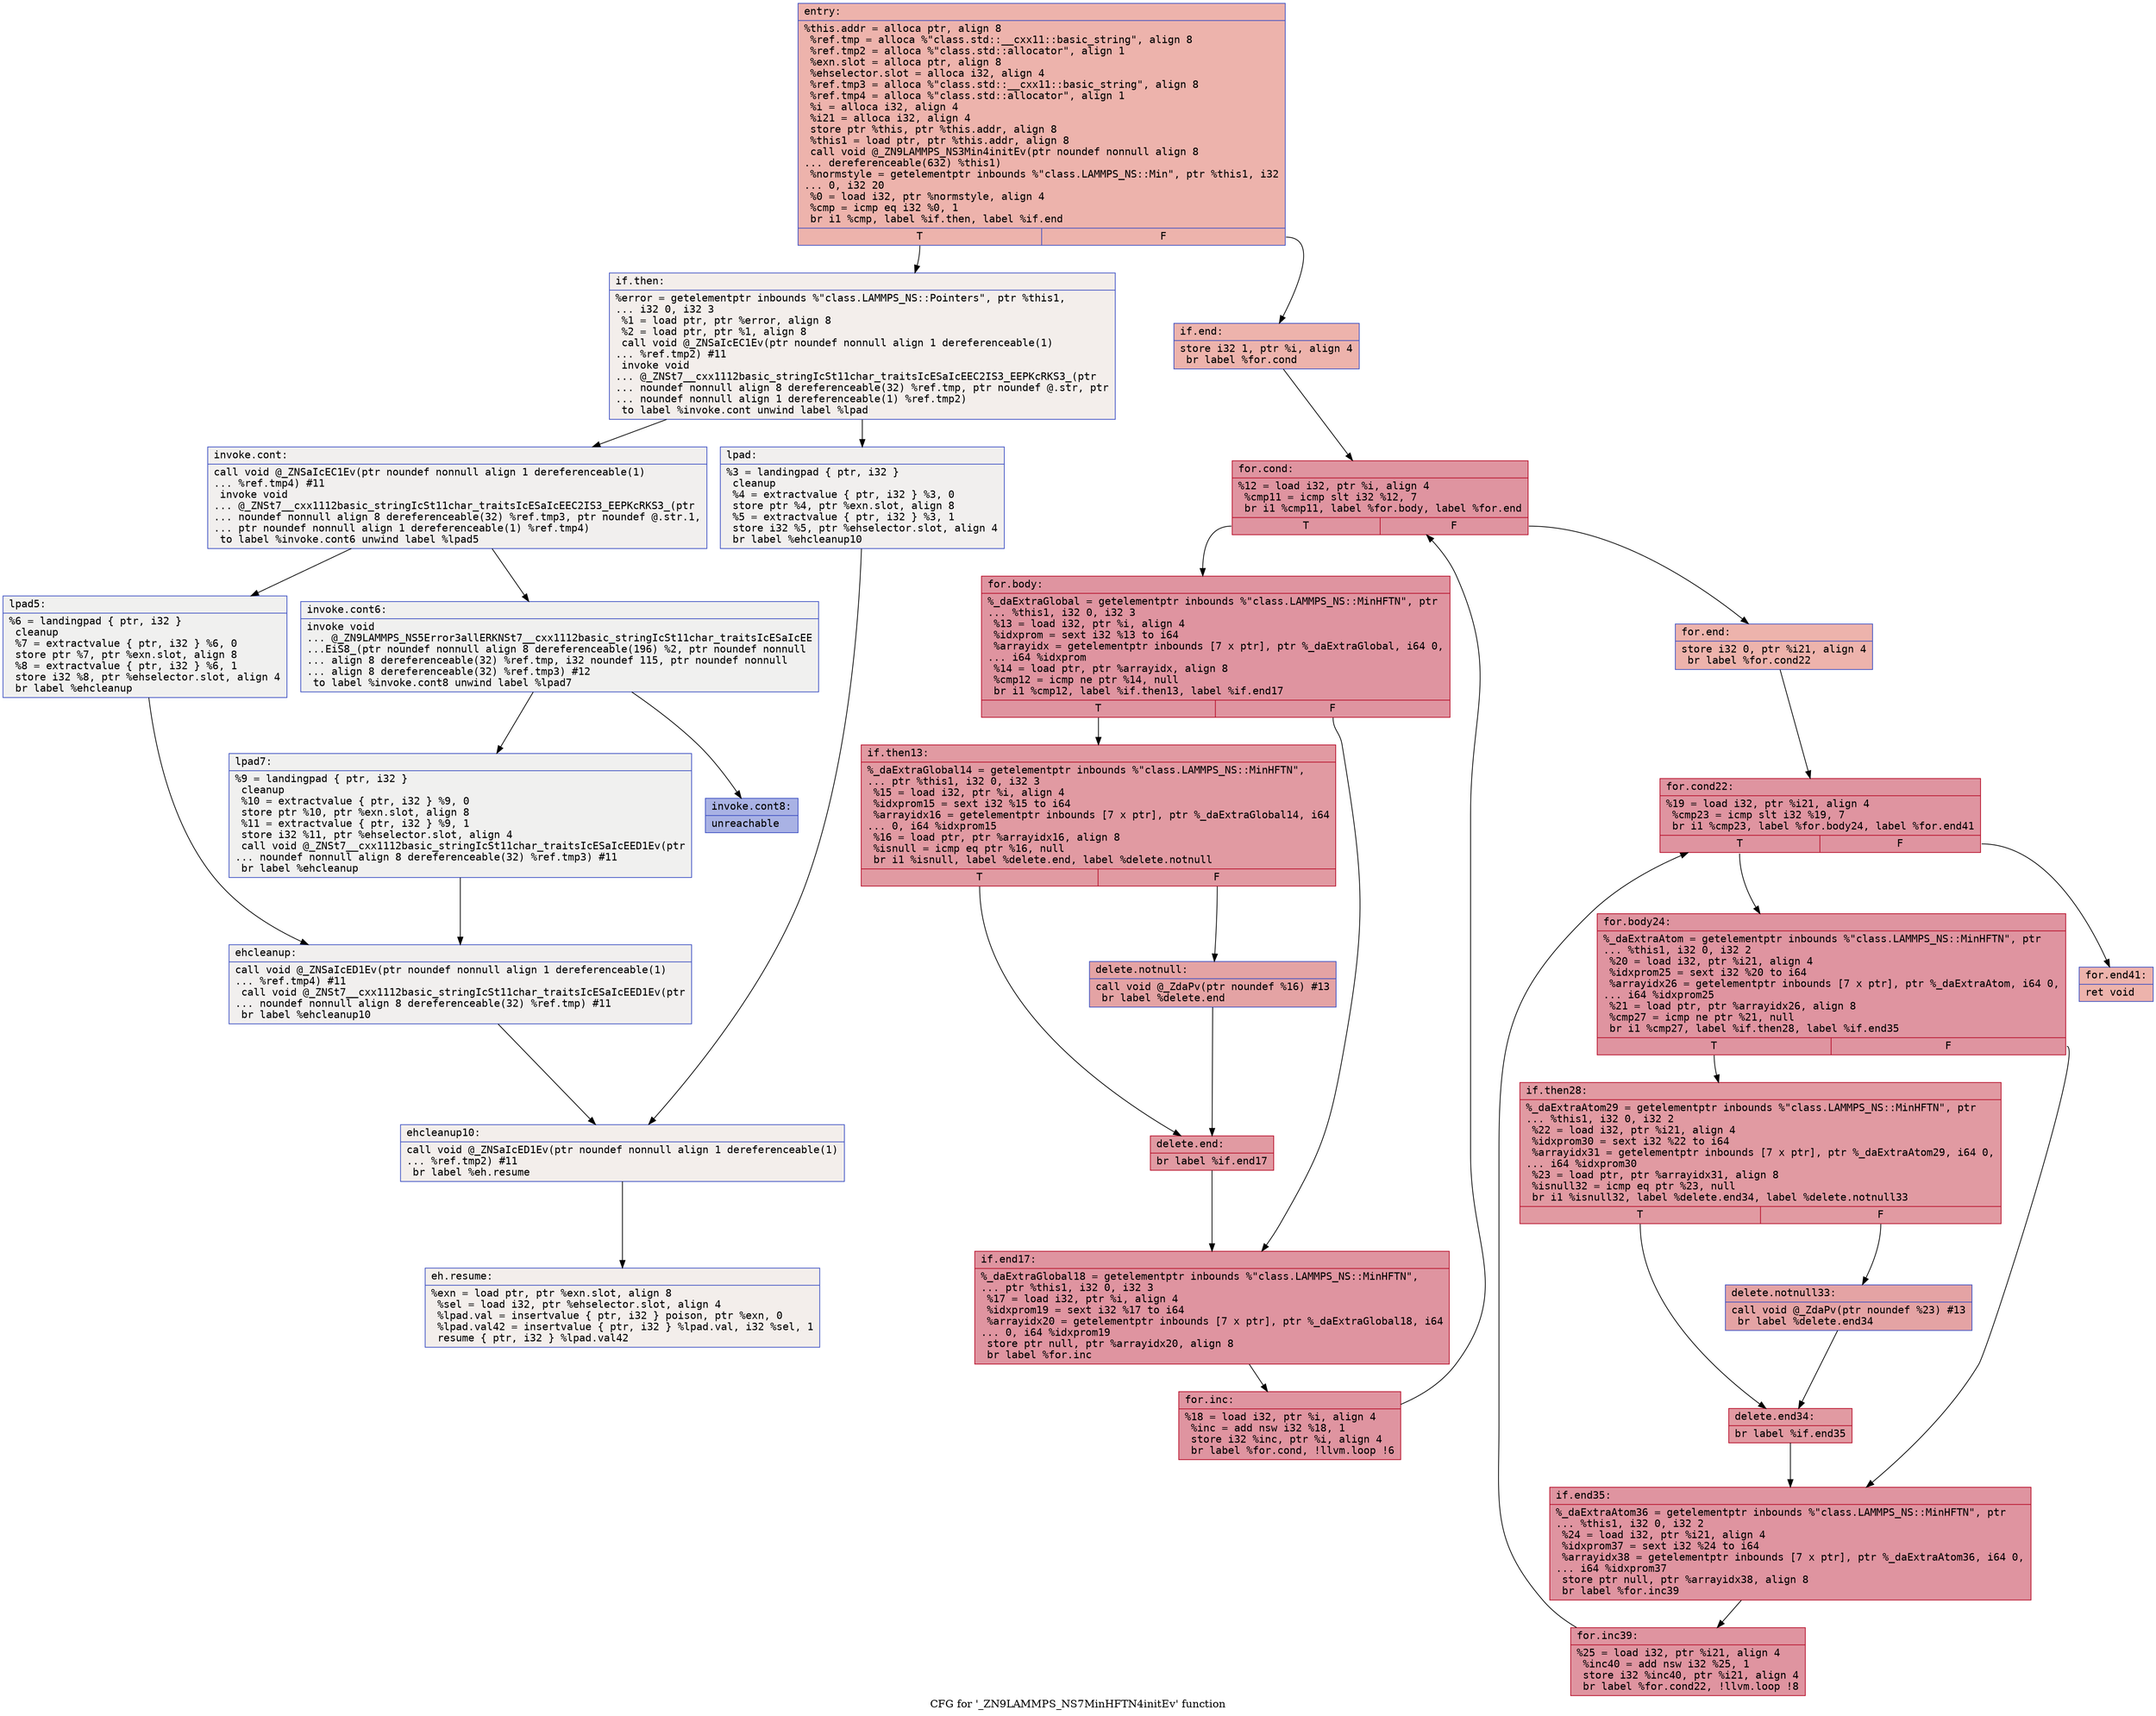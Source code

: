 digraph "CFG for '_ZN9LAMMPS_NS7MinHFTN4initEv' function" {
	label="CFG for '_ZN9LAMMPS_NS7MinHFTN4initEv' function";

	Node0x556e84466d90 [shape=record,color="#3d50c3ff", style=filled, fillcolor="#d6524470" fontname="Courier",label="{entry:\l|  %this.addr = alloca ptr, align 8\l  %ref.tmp = alloca %\"class.std::__cxx11::basic_string\", align 8\l  %ref.tmp2 = alloca %\"class.std::allocator\", align 1\l  %exn.slot = alloca ptr, align 8\l  %ehselector.slot = alloca i32, align 4\l  %ref.tmp3 = alloca %\"class.std::__cxx11::basic_string\", align 8\l  %ref.tmp4 = alloca %\"class.std::allocator\", align 1\l  %i = alloca i32, align 4\l  %i21 = alloca i32, align 4\l  store ptr %this, ptr %this.addr, align 8\l  %this1 = load ptr, ptr %this.addr, align 8\l  call void @_ZN9LAMMPS_NS3Min4initEv(ptr noundef nonnull align 8\l... dereferenceable(632) %this1)\l  %normstyle = getelementptr inbounds %\"class.LAMMPS_NS::Min\", ptr %this1, i32\l... 0, i32 20\l  %0 = load i32, ptr %normstyle, align 4\l  %cmp = icmp eq i32 %0, 1\l  br i1 %cmp, label %if.then, label %if.end\l|{<s0>T|<s1>F}}"];
	Node0x556e84466d90:s0 -> Node0x556e84466c70[tooltip="entry -> if.then\nProbability 0.00%" ];
	Node0x556e84466d90:s1 -> Node0x556e844678e0[tooltip="entry -> if.end\nProbability 100.00%" ];
	Node0x556e84466c70 [shape=record,color="#3d50c3ff", style=filled, fillcolor="#e5d8d170" fontname="Courier",label="{if.then:\l|  %error = getelementptr inbounds %\"class.LAMMPS_NS::Pointers\", ptr %this1,\l... i32 0, i32 3\l  %1 = load ptr, ptr %error, align 8\l  %2 = load ptr, ptr %1, align 8\l  call void @_ZNSaIcEC1Ev(ptr noundef nonnull align 1 dereferenceable(1)\l... %ref.tmp2) #11\l  invoke void\l... @_ZNSt7__cxx1112basic_stringIcSt11char_traitsIcESaIcEEC2IS3_EEPKcRKS3_(ptr\l... noundef nonnull align 8 dereferenceable(32) %ref.tmp, ptr noundef @.str, ptr\l... noundef nonnull align 1 dereferenceable(1) %ref.tmp2)\l          to label %invoke.cont unwind label %lpad\l}"];
	Node0x556e84466c70 -> Node0x556e84467de0[tooltip="if.then -> invoke.cont\nProbability 50.00%" ];
	Node0x556e84466c70 -> Node0x556e84467e60[tooltip="if.then -> lpad\nProbability 50.00%" ];
	Node0x556e84467de0 [shape=record,color="#3d50c3ff", style=filled, fillcolor="#e0dbd870" fontname="Courier",label="{invoke.cont:\l|  call void @_ZNSaIcEC1Ev(ptr noundef nonnull align 1 dereferenceable(1)\l... %ref.tmp4) #11\l  invoke void\l... @_ZNSt7__cxx1112basic_stringIcSt11char_traitsIcESaIcEEC2IS3_EEPKcRKS3_(ptr\l... noundef nonnull align 8 dereferenceable(32) %ref.tmp3, ptr noundef @.str.1,\l... ptr noundef nonnull align 1 dereferenceable(1) %ref.tmp4)\l          to label %invoke.cont6 unwind label %lpad5\l}"];
	Node0x556e84467de0 -> Node0x556e844681f0[tooltip="invoke.cont -> invoke.cont6\nProbability 50.00%" ];
	Node0x556e84467de0 -> Node0x556e84468240[tooltip="invoke.cont -> lpad5\nProbability 50.00%" ];
	Node0x556e844681f0 [shape=record,color="#3d50c3ff", style=filled, fillcolor="#dedcdb70" fontname="Courier",label="{invoke.cont6:\l|  invoke void\l... @_ZN9LAMMPS_NS5Error3allERKNSt7__cxx1112basic_stringIcSt11char_traitsIcESaIcEE\l...EiS8_(ptr noundef nonnull align 8 dereferenceable(196) %2, ptr noundef nonnull\l... align 8 dereferenceable(32) %ref.tmp, i32 noundef 115, ptr noundef nonnull\l... align 8 dereferenceable(32) %ref.tmp3) #12\l          to label %invoke.cont8 unwind label %lpad7\l}"];
	Node0x556e844681f0 -> Node0x556e844681a0[tooltip="invoke.cont6 -> invoke.cont8\nProbability 0.00%" ];
	Node0x556e844681f0 -> Node0x556e844684a0[tooltip="invoke.cont6 -> lpad7\nProbability 100.00%" ];
	Node0x556e844681a0 [shape=record,color="#3d50c3ff", style=filled, fillcolor="#3d50c370" fontname="Courier",label="{invoke.cont8:\l|  unreachable\l}"];
	Node0x556e84467e60 [shape=record,color="#3d50c3ff", style=filled, fillcolor="#e0dbd870" fontname="Courier",label="{lpad:\l|  %3 = landingpad \{ ptr, i32 \}\l          cleanup\l  %4 = extractvalue \{ ptr, i32 \} %3, 0\l  store ptr %4, ptr %exn.slot, align 8\l  %5 = extractvalue \{ ptr, i32 \} %3, 1\l  store i32 %5, ptr %ehselector.slot, align 4\l  br label %ehcleanup10\l}"];
	Node0x556e84467e60 -> Node0x556e84468b40[tooltip="lpad -> ehcleanup10\nProbability 100.00%" ];
	Node0x556e84468240 [shape=record,color="#3d50c3ff", style=filled, fillcolor="#dedcdb70" fontname="Courier",label="{lpad5:\l|  %6 = landingpad \{ ptr, i32 \}\l          cleanup\l  %7 = extractvalue \{ ptr, i32 \} %6, 0\l  store ptr %7, ptr %exn.slot, align 8\l  %8 = extractvalue \{ ptr, i32 \} %6, 1\l  store i32 %8, ptr %ehselector.slot, align 4\l  br label %ehcleanup\l}"];
	Node0x556e84468240 -> Node0x556e84468e90[tooltip="lpad5 -> ehcleanup\nProbability 100.00%" ];
	Node0x556e844684a0 [shape=record,color="#3d50c3ff", style=filled, fillcolor="#dedcdb70" fontname="Courier",label="{lpad7:\l|  %9 = landingpad \{ ptr, i32 \}\l          cleanup\l  %10 = extractvalue \{ ptr, i32 \} %9, 0\l  store ptr %10, ptr %exn.slot, align 8\l  %11 = extractvalue \{ ptr, i32 \} %9, 1\l  store i32 %11, ptr %ehselector.slot, align 4\l  call void @_ZNSt7__cxx1112basic_stringIcSt11char_traitsIcESaIcEED1Ev(ptr\l... noundef nonnull align 8 dereferenceable(32) %ref.tmp3) #11\l  br label %ehcleanup\l}"];
	Node0x556e844684a0 -> Node0x556e84468e90[tooltip="lpad7 -> ehcleanup\nProbability 100.00%" ];
	Node0x556e84468e90 [shape=record,color="#3d50c3ff", style=filled, fillcolor="#e0dbd870" fontname="Courier",label="{ehcleanup:\l|  call void @_ZNSaIcED1Ev(ptr noundef nonnull align 1 dereferenceable(1)\l... %ref.tmp4) #11\l  call void @_ZNSt7__cxx1112basic_stringIcSt11char_traitsIcESaIcEED1Ev(ptr\l... noundef nonnull align 8 dereferenceable(32) %ref.tmp) #11\l  br label %ehcleanup10\l}"];
	Node0x556e84468e90 -> Node0x556e84468b40[tooltip="ehcleanup -> ehcleanup10\nProbability 100.00%" ];
	Node0x556e84468b40 [shape=record,color="#3d50c3ff", style=filled, fillcolor="#e5d8d170" fontname="Courier",label="{ehcleanup10:\l|  call void @_ZNSaIcED1Ev(ptr noundef nonnull align 1 dereferenceable(1)\l... %ref.tmp2) #11\l  br label %eh.resume\l}"];
	Node0x556e84468b40 -> Node0x556e84469a70[tooltip="ehcleanup10 -> eh.resume\nProbability 100.00%" ];
	Node0x556e844678e0 [shape=record,color="#3d50c3ff", style=filled, fillcolor="#d6524470" fontname="Courier",label="{if.end:\l|  store i32 1, ptr %i, align 4\l  br label %for.cond\l}"];
	Node0x556e844678e0 -> Node0x556e84469bd0[tooltip="if.end -> for.cond\nProbability 100.00%" ];
	Node0x556e84469bd0 [shape=record,color="#b70d28ff", style=filled, fillcolor="#b70d2870" fontname="Courier",label="{for.cond:\l|  %12 = load i32, ptr %i, align 4\l  %cmp11 = icmp slt i32 %12, 7\l  br i1 %cmp11, label %for.body, label %for.end\l|{<s0>T|<s1>F}}"];
	Node0x556e84469bd0:s0 -> Node0x556e84469dd0[tooltip="for.cond -> for.body\nProbability 96.88%" ];
	Node0x556e84469bd0:s1 -> Node0x556e84469e50[tooltip="for.cond -> for.end\nProbability 3.12%" ];
	Node0x556e84469dd0 [shape=record,color="#b70d28ff", style=filled, fillcolor="#b70d2870" fontname="Courier",label="{for.body:\l|  %_daExtraGlobal = getelementptr inbounds %\"class.LAMMPS_NS::MinHFTN\", ptr\l... %this1, i32 0, i32 3\l  %13 = load i32, ptr %i, align 4\l  %idxprom = sext i32 %13 to i64\l  %arrayidx = getelementptr inbounds [7 x ptr], ptr %_daExtraGlobal, i64 0,\l... i64 %idxprom\l  %14 = load ptr, ptr %arrayidx, align 8\l  %cmp12 = icmp ne ptr %14, null\l  br i1 %cmp12, label %if.then13, label %if.end17\l|{<s0>T|<s1>F}}"];
	Node0x556e84469dd0:s0 -> Node0x556e8446a3f0[tooltip="for.body -> if.then13\nProbability 62.50%" ];
	Node0x556e84469dd0:s1 -> Node0x556e8446a470[tooltip="for.body -> if.end17\nProbability 37.50%" ];
	Node0x556e8446a3f0 [shape=record,color="#b70d28ff", style=filled, fillcolor="#bb1b2c70" fontname="Courier",label="{if.then13:\l|  %_daExtraGlobal14 = getelementptr inbounds %\"class.LAMMPS_NS::MinHFTN\",\l... ptr %this1, i32 0, i32 3\l  %15 = load i32, ptr %i, align 4\l  %idxprom15 = sext i32 %15 to i64\l  %arrayidx16 = getelementptr inbounds [7 x ptr], ptr %_daExtraGlobal14, i64\l... 0, i64 %idxprom15\l  %16 = load ptr, ptr %arrayidx16, align 8\l  %isnull = icmp eq ptr %16, null\l  br i1 %isnull, label %delete.end, label %delete.notnull\l|{<s0>T|<s1>F}}"];
	Node0x556e8446a3f0:s0 -> Node0x556e8446aa90[tooltip="if.then13 -> delete.end\nProbability 37.50%" ];
	Node0x556e8446a3f0:s1 -> Node0x556e8446aae0[tooltip="if.then13 -> delete.notnull\nProbability 62.50%" ];
	Node0x556e8446aae0 [shape=record,color="#3d50c3ff", style=filled, fillcolor="#c32e3170" fontname="Courier",label="{delete.notnull:\l|  call void @_ZdaPv(ptr noundef %16) #13\l  br label %delete.end\l}"];
	Node0x556e8446aae0 -> Node0x556e8446aa90[tooltip="delete.notnull -> delete.end\nProbability 100.00%" ];
	Node0x556e8446aa90 [shape=record,color="#b70d28ff", style=filled, fillcolor="#bb1b2c70" fontname="Courier",label="{delete.end:\l|  br label %if.end17\l}"];
	Node0x556e8446aa90 -> Node0x556e8446a470[tooltip="delete.end -> if.end17\nProbability 100.00%" ];
	Node0x556e8446a470 [shape=record,color="#b70d28ff", style=filled, fillcolor="#b70d2870" fontname="Courier",label="{if.end17:\l|  %_daExtraGlobal18 = getelementptr inbounds %\"class.LAMMPS_NS::MinHFTN\",\l... ptr %this1, i32 0, i32 3\l  %17 = load i32, ptr %i, align 4\l  %idxprom19 = sext i32 %17 to i64\l  %arrayidx20 = getelementptr inbounds [7 x ptr], ptr %_daExtraGlobal18, i64\l... 0, i64 %idxprom19\l  store ptr null, ptr %arrayidx20, align 8\l  br label %for.inc\l}"];
	Node0x556e8446a470 -> Node0x556e8446b250[tooltip="if.end17 -> for.inc\nProbability 100.00%" ];
	Node0x556e8446b250 [shape=record,color="#b70d28ff", style=filled, fillcolor="#b70d2870" fontname="Courier",label="{for.inc:\l|  %18 = load i32, ptr %i, align 4\l  %inc = add nsw i32 %18, 1\l  store i32 %inc, ptr %i, align 4\l  br label %for.cond, !llvm.loop !6\l}"];
	Node0x556e8446b250 -> Node0x556e84469bd0[tooltip="for.inc -> for.cond\nProbability 100.00%" ];
	Node0x556e84469e50 [shape=record,color="#3d50c3ff", style=filled, fillcolor="#d6524470" fontname="Courier",label="{for.end:\l|  store i32 0, ptr %i21, align 4\l  br label %for.cond22\l}"];
	Node0x556e84469e50 -> Node0x556e8446b740[tooltip="for.end -> for.cond22\nProbability 100.00%" ];
	Node0x556e8446b740 [shape=record,color="#b70d28ff", style=filled, fillcolor="#b70d2870" fontname="Courier",label="{for.cond22:\l|  %19 = load i32, ptr %i21, align 4\l  %cmp23 = icmp slt i32 %19, 7\l  br i1 %cmp23, label %for.body24, label %for.end41\l|{<s0>T|<s1>F}}"];
	Node0x556e8446b740:s0 -> Node0x556e8446bf50[tooltip="for.cond22 -> for.body24\nProbability 96.88%" ];
	Node0x556e8446b740:s1 -> Node0x556e8446bfa0[tooltip="for.cond22 -> for.end41\nProbability 3.12%" ];
	Node0x556e8446bf50 [shape=record,color="#b70d28ff", style=filled, fillcolor="#b70d2870" fontname="Courier",label="{for.body24:\l|  %_daExtraAtom = getelementptr inbounds %\"class.LAMMPS_NS::MinHFTN\", ptr\l... %this1, i32 0, i32 2\l  %20 = load i32, ptr %i21, align 4\l  %idxprom25 = sext i32 %20 to i64\l  %arrayidx26 = getelementptr inbounds [7 x ptr], ptr %_daExtraAtom, i64 0,\l... i64 %idxprom25\l  %21 = load ptr, ptr %arrayidx26, align 8\l  %cmp27 = icmp ne ptr %21, null\l  br i1 %cmp27, label %if.then28, label %if.end35\l|{<s0>T|<s1>F}}"];
	Node0x556e8446bf50:s0 -> Node0x556e8446c500[tooltip="for.body24 -> if.then28\nProbability 62.50%" ];
	Node0x556e8446bf50:s1 -> Node0x556e8446c580[tooltip="for.body24 -> if.end35\nProbability 37.50%" ];
	Node0x556e8446c500 [shape=record,color="#b70d28ff", style=filled, fillcolor="#bb1b2c70" fontname="Courier",label="{if.then28:\l|  %_daExtraAtom29 = getelementptr inbounds %\"class.LAMMPS_NS::MinHFTN\", ptr\l... %this1, i32 0, i32 2\l  %22 = load i32, ptr %i21, align 4\l  %idxprom30 = sext i32 %22 to i64\l  %arrayidx31 = getelementptr inbounds [7 x ptr], ptr %_daExtraAtom29, i64 0,\l... i64 %idxprom30\l  %23 = load ptr, ptr %arrayidx31, align 8\l  %isnull32 = icmp eq ptr %23, null\l  br i1 %isnull32, label %delete.end34, label %delete.notnull33\l|{<s0>T|<s1>F}}"];
	Node0x556e8446c500:s0 -> Node0x556e8446caf0[tooltip="if.then28 -> delete.end34\nProbability 37.50%" ];
	Node0x556e8446c500:s1 -> Node0x556e8446cba0[tooltip="if.then28 -> delete.notnull33\nProbability 62.50%" ];
	Node0x556e8446cba0 [shape=record,color="#3d50c3ff", style=filled, fillcolor="#c32e3170" fontname="Courier",label="{delete.notnull33:\l|  call void @_ZdaPv(ptr noundef %23) #13\l  br label %delete.end34\l}"];
	Node0x556e8446cba0 -> Node0x556e8446caf0[tooltip="delete.notnull33 -> delete.end34\nProbability 100.00%" ];
	Node0x556e8446caf0 [shape=record,color="#b70d28ff", style=filled, fillcolor="#bb1b2c70" fontname="Courier",label="{delete.end34:\l|  br label %if.end35\l}"];
	Node0x556e8446caf0 -> Node0x556e8446c580[tooltip="delete.end34 -> if.end35\nProbability 100.00%" ];
	Node0x556e8446c580 [shape=record,color="#b70d28ff", style=filled, fillcolor="#b70d2870" fontname="Courier",label="{if.end35:\l|  %_daExtraAtom36 = getelementptr inbounds %\"class.LAMMPS_NS::MinHFTN\", ptr\l... %this1, i32 0, i32 2\l  %24 = load i32, ptr %i21, align 4\l  %idxprom37 = sext i32 %24 to i64\l  %arrayidx38 = getelementptr inbounds [7 x ptr], ptr %_daExtraAtom36, i64 0,\l... i64 %idxprom37\l  store ptr null, ptr %arrayidx38, align 8\l  br label %for.inc39\l}"];
	Node0x556e8446c580 -> Node0x556e8446d250[tooltip="if.end35 -> for.inc39\nProbability 100.00%" ];
	Node0x556e8446d250 [shape=record,color="#b70d28ff", style=filled, fillcolor="#b70d2870" fontname="Courier",label="{for.inc39:\l|  %25 = load i32, ptr %i21, align 4\l  %inc40 = add nsw i32 %25, 1\l  store i32 %inc40, ptr %i21, align 4\l  br label %for.cond22, !llvm.loop !8\l}"];
	Node0x556e8446d250 -> Node0x556e8446b740[tooltip="for.inc39 -> for.cond22\nProbability 100.00%" ];
	Node0x556e8446bfa0 [shape=record,color="#3d50c3ff", style=filled, fillcolor="#d6524470" fontname="Courier",label="{for.end41:\l|  ret void\l}"];
	Node0x556e84469a70 [shape=record,color="#3d50c3ff", style=filled, fillcolor="#e5d8d170" fontname="Courier",label="{eh.resume:\l|  %exn = load ptr, ptr %exn.slot, align 8\l  %sel = load i32, ptr %ehselector.slot, align 4\l  %lpad.val = insertvalue \{ ptr, i32 \} poison, ptr %exn, 0\l  %lpad.val42 = insertvalue \{ ptr, i32 \} %lpad.val, i32 %sel, 1\l  resume \{ ptr, i32 \} %lpad.val42\l}"];
}
